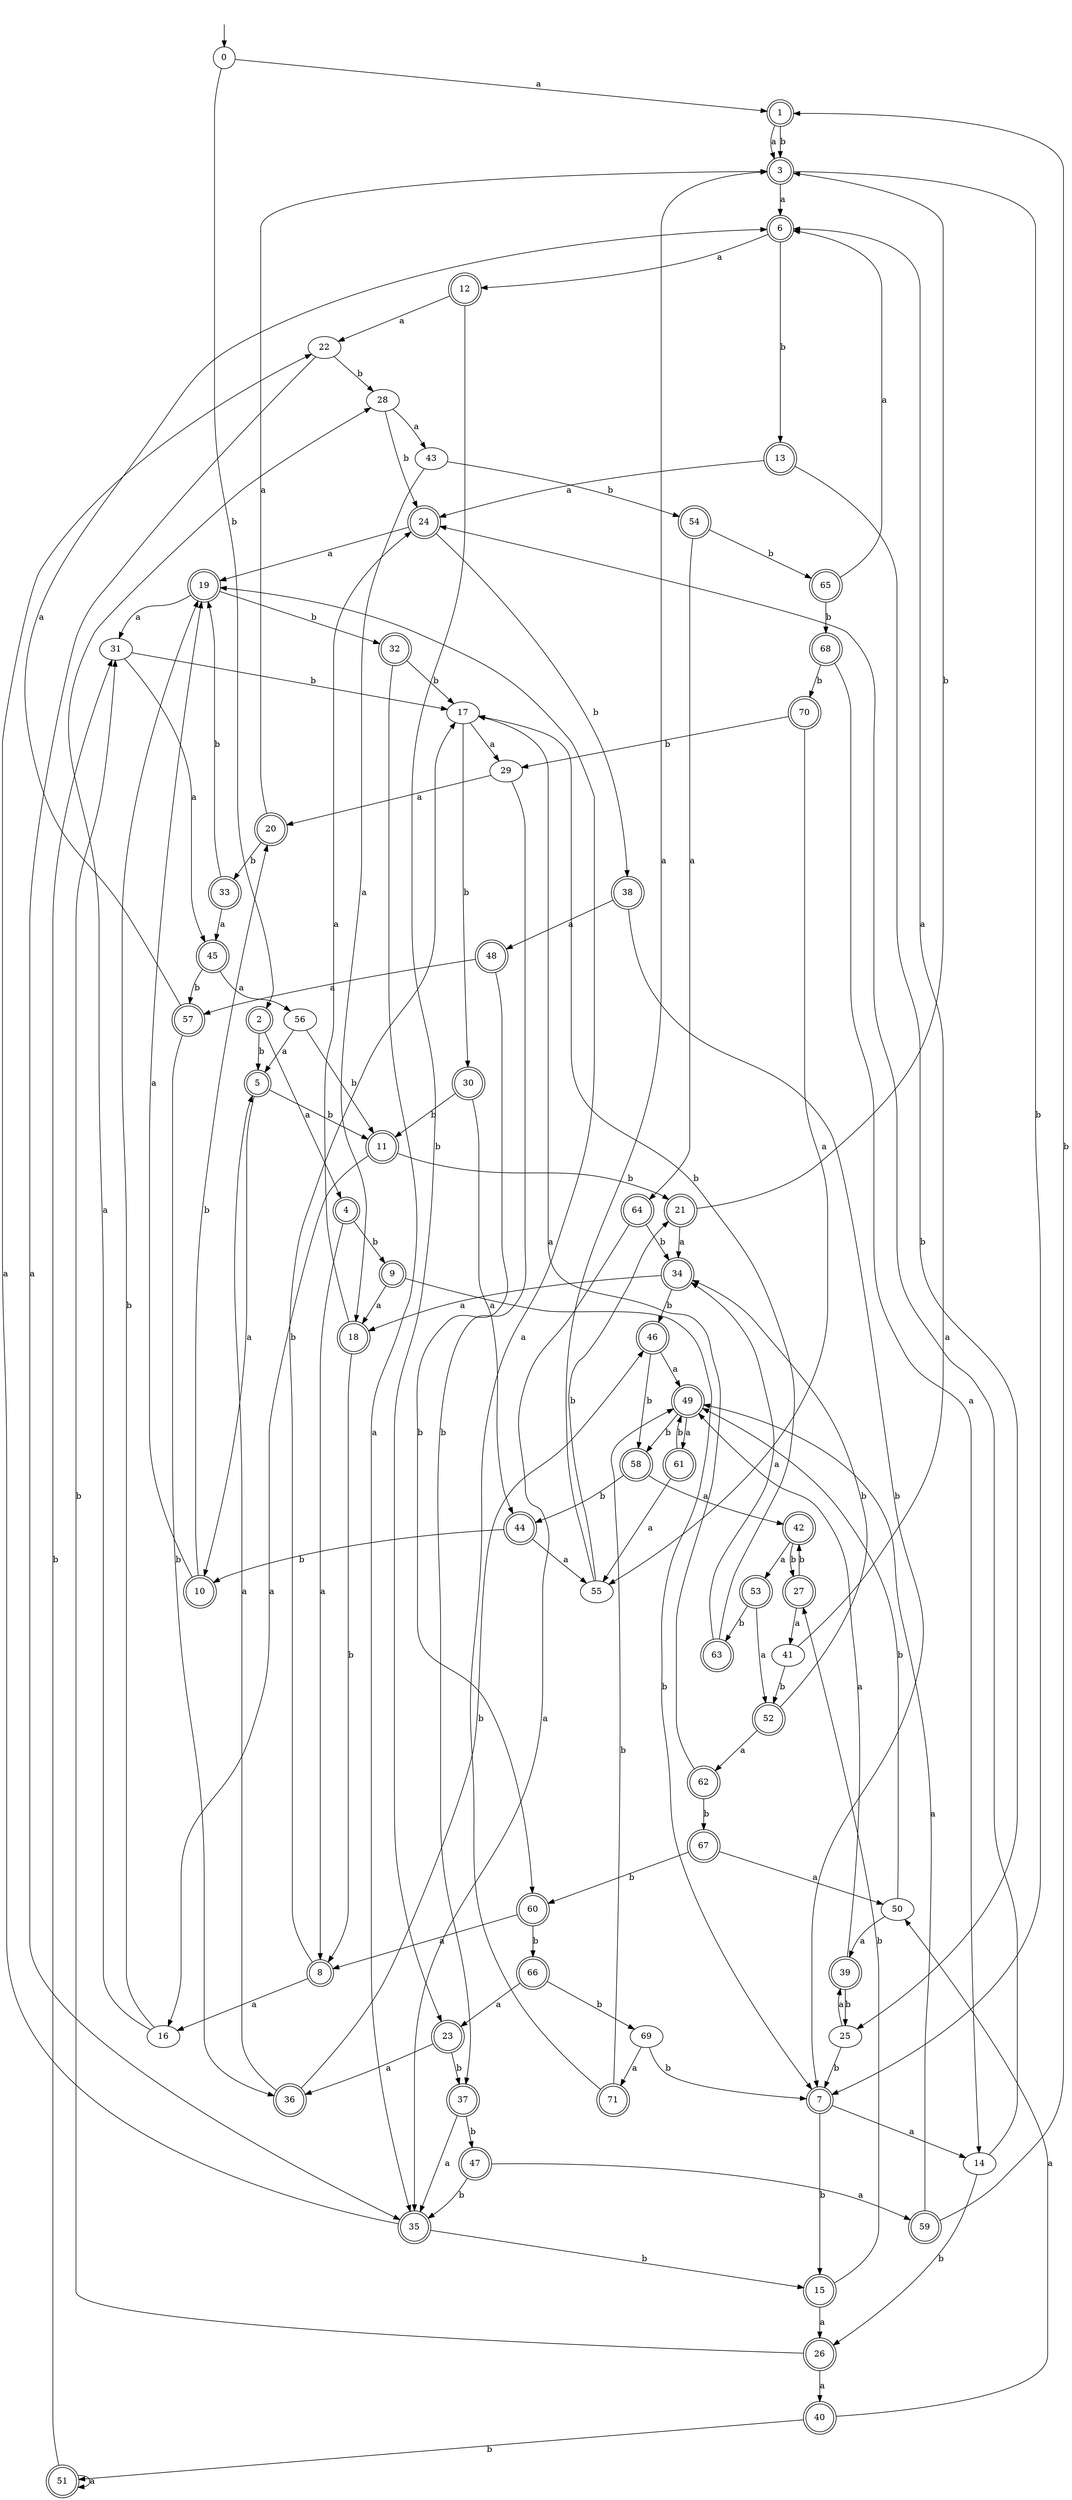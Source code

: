 digraph RandomDFA {
  __start0 [label="", shape=none];
  __start0 -> 0 [label=""];
  0 [shape=circle]
  0 -> 1 [label="a"]
  0 -> 2 [label="b"]
  1 [shape=doublecircle]
  1 -> 3 [label="a"]
  1 -> 3 [label="b"]
  2 [shape=doublecircle]
  2 -> 4 [label="a"]
  2 -> 5 [label="b"]
  3 [shape=doublecircle]
  3 -> 6 [label="a"]
  3 -> 7 [label="b"]
  4 [shape=doublecircle]
  4 -> 8 [label="a"]
  4 -> 9 [label="b"]
  5 [shape=doublecircle]
  5 -> 10 [label="a"]
  5 -> 11 [label="b"]
  6 [shape=doublecircle]
  6 -> 12 [label="a"]
  6 -> 13 [label="b"]
  7 [shape=doublecircle]
  7 -> 14 [label="a"]
  7 -> 15 [label="b"]
  8 [shape=doublecircle]
  8 -> 16 [label="a"]
  8 -> 17 [label="b"]
  9 [shape=doublecircle]
  9 -> 18 [label="a"]
  9 -> 7 [label="b"]
  10 [shape=doublecircle]
  10 -> 19 [label="a"]
  10 -> 20 [label="b"]
  11 [shape=doublecircle]
  11 -> 16 [label="a"]
  11 -> 21 [label="b"]
  12 [shape=doublecircle]
  12 -> 22 [label="a"]
  12 -> 23 [label="b"]
  13 [shape=doublecircle]
  13 -> 24 [label="a"]
  13 -> 25 [label="b"]
  14
  14 -> 24 [label="a"]
  14 -> 26 [label="b"]
  15 [shape=doublecircle]
  15 -> 26 [label="a"]
  15 -> 27 [label="b"]
  16
  16 -> 28 [label="a"]
  16 -> 19 [label="b"]
  17
  17 -> 29 [label="a"]
  17 -> 30 [label="b"]
  18 [shape=doublecircle]
  18 -> 24 [label="a"]
  18 -> 8 [label="b"]
  19 [shape=doublecircle]
  19 -> 31 [label="a"]
  19 -> 32 [label="b"]
  20 [shape=doublecircle]
  20 -> 3 [label="a"]
  20 -> 33 [label="b"]
  21 [shape=doublecircle]
  21 -> 34 [label="a"]
  21 -> 3 [label="b"]
  22
  22 -> 35 [label="a"]
  22 -> 28 [label="b"]
  23 [shape=doublecircle]
  23 -> 36 [label="a"]
  23 -> 37 [label="b"]
  24 [shape=doublecircle]
  24 -> 19 [label="a"]
  24 -> 38 [label="b"]
  25
  25 -> 39 [label="a"]
  25 -> 7 [label="b"]
  26 [shape=doublecircle]
  26 -> 40 [label="a"]
  26 -> 31 [label="b"]
  27 [shape=doublecircle]
  27 -> 41 [label="a"]
  27 -> 42 [label="b"]
  28
  28 -> 43 [label="a"]
  28 -> 24 [label="b"]
  29
  29 -> 20 [label="a"]
  29 -> 37 [label="b"]
  30 [shape=doublecircle]
  30 -> 44 [label="a"]
  30 -> 11 [label="b"]
  31
  31 -> 45 [label="a"]
  31 -> 17 [label="b"]
  32 [shape=doublecircle]
  32 -> 35 [label="a"]
  32 -> 17 [label="b"]
  33 [shape=doublecircle]
  33 -> 45 [label="a"]
  33 -> 19 [label="b"]
  34 [shape=doublecircle]
  34 -> 18 [label="a"]
  34 -> 46 [label="b"]
  35 [shape=doublecircle]
  35 -> 22 [label="a"]
  35 -> 15 [label="b"]
  36 [shape=doublecircle]
  36 -> 5 [label="a"]
  36 -> 46 [label="b"]
  37 [shape=doublecircle]
  37 -> 35 [label="a"]
  37 -> 47 [label="b"]
  38 [shape=doublecircle]
  38 -> 48 [label="a"]
  38 -> 7 [label="b"]
  39 [shape=doublecircle]
  39 -> 49 [label="a"]
  39 -> 25 [label="b"]
  40 [shape=doublecircle]
  40 -> 50 [label="a"]
  40 -> 51 [label="b"]
  41
  41 -> 6 [label="a"]
  41 -> 52 [label="b"]
  42 [shape=doublecircle]
  42 -> 53 [label="a"]
  42 -> 27 [label="b"]
  43
  43 -> 18 [label="a"]
  43 -> 54 [label="b"]
  44 [shape=doublecircle]
  44 -> 55 [label="a"]
  44 -> 10 [label="b"]
  45 [shape=doublecircle]
  45 -> 56 [label="a"]
  45 -> 57 [label="b"]
  46 [shape=doublecircle]
  46 -> 49 [label="a"]
  46 -> 58 [label="b"]
  47 [shape=doublecircle]
  47 -> 59 [label="a"]
  47 -> 35 [label="b"]
  48 [shape=doublecircle]
  48 -> 57 [label="a"]
  48 -> 60 [label="b"]
  49 [shape=doublecircle]
  49 -> 61 [label="a"]
  49 -> 58 [label="b"]
  50
  50 -> 39 [label="a"]
  50 -> 49 [label="b"]
  51 [shape=doublecircle]
  51 -> 51 [label="a"]
  51 -> 31 [label="b"]
  52 [shape=doublecircle]
  52 -> 62 [label="a"]
  52 -> 34 [label="b"]
  53 [shape=doublecircle]
  53 -> 52 [label="a"]
  53 -> 63 [label="b"]
  54 [shape=doublecircle]
  54 -> 64 [label="a"]
  54 -> 65 [label="b"]
  55
  55 -> 3 [label="a"]
  55 -> 21 [label="b"]
  56
  56 -> 5 [label="a"]
  56 -> 11 [label="b"]
  57 [shape=doublecircle]
  57 -> 6 [label="a"]
  57 -> 36 [label="b"]
  58 [shape=doublecircle]
  58 -> 42 [label="a"]
  58 -> 44 [label="b"]
  59 [shape=doublecircle]
  59 -> 49 [label="a"]
  59 -> 1 [label="b"]
  60 [shape=doublecircle]
  60 -> 8 [label="a"]
  60 -> 66 [label="b"]
  61 [shape=doublecircle]
  61 -> 55 [label="a"]
  61 -> 49 [label="b"]
  62 [shape=doublecircle]
  62 -> 17 [label="a"]
  62 -> 67 [label="b"]
  63 [shape=doublecircle]
  63 -> 34 [label="a"]
  63 -> 17 [label="b"]
  64 [shape=doublecircle]
  64 -> 35 [label="a"]
  64 -> 34 [label="b"]
  65 [shape=doublecircle]
  65 -> 6 [label="a"]
  65 -> 68 [label="b"]
  66 [shape=doublecircle]
  66 -> 23 [label="a"]
  66 -> 69 [label="b"]
  67 [shape=doublecircle]
  67 -> 50 [label="a"]
  67 -> 60 [label="b"]
  68 [shape=doublecircle]
  68 -> 14 [label="a"]
  68 -> 70 [label="b"]
  69
  69 -> 71 [label="a"]
  69 -> 7 [label="b"]
  70 [shape=doublecircle]
  70 -> 55 [label="a"]
  70 -> 29 [label="b"]
  71 [shape=doublecircle]
  71 -> 19 [label="a"]
  71 -> 49 [label="b"]
}
